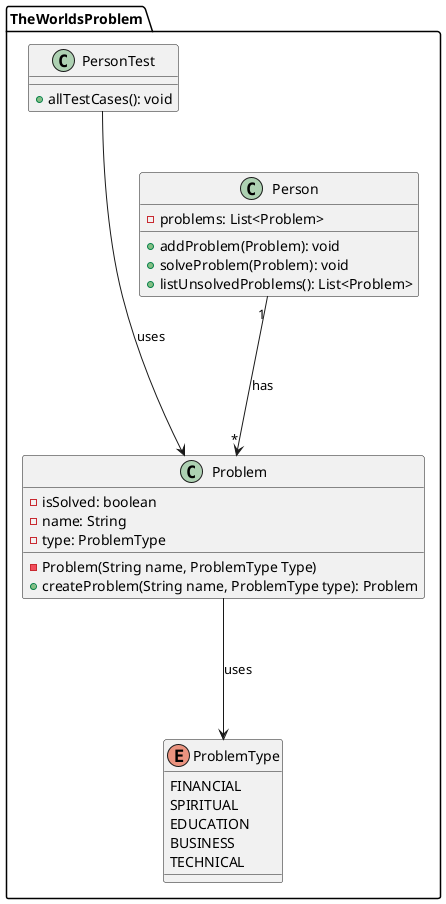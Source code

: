 @startuml
package TheWorldsProblem{

enum ProblemType{
    FINANCIAL
    SPIRITUAL
    EDUCATION
    BUSINESS
    TECHNICAL
}


class Problem{
    -isSolved: boolean
    -name: String
    -type: ProblemType
    -Problem(String name, ProblemType Type)
    +createProblem(String name, ProblemType type): Problem
}


class Person{
    - problems: List<Problem>
    +addProblem(Problem): void
    +solveProblem(Problem): void
    +listUnsolvedProblems(): List<Problem>

}

class PersonTest{
+allTestCases(): void

}


Person "1" ---> "*" Problem: has
Problem ---> ProblemType: uses
PersonTest ----> Problem: uses


}

@enduml